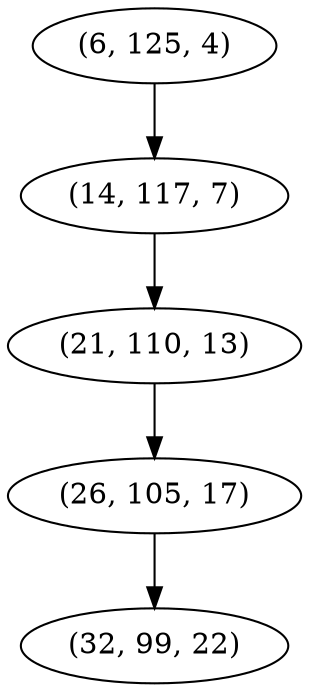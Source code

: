 digraph tree {
    "(6, 125, 4)";
    "(14, 117, 7)";
    "(21, 110, 13)";
    "(26, 105, 17)";
    "(32, 99, 22)";
    "(6, 125, 4)" -> "(14, 117, 7)";
    "(14, 117, 7)" -> "(21, 110, 13)";
    "(21, 110, 13)" -> "(26, 105, 17)";
    "(26, 105, 17)" -> "(32, 99, 22)";
}
